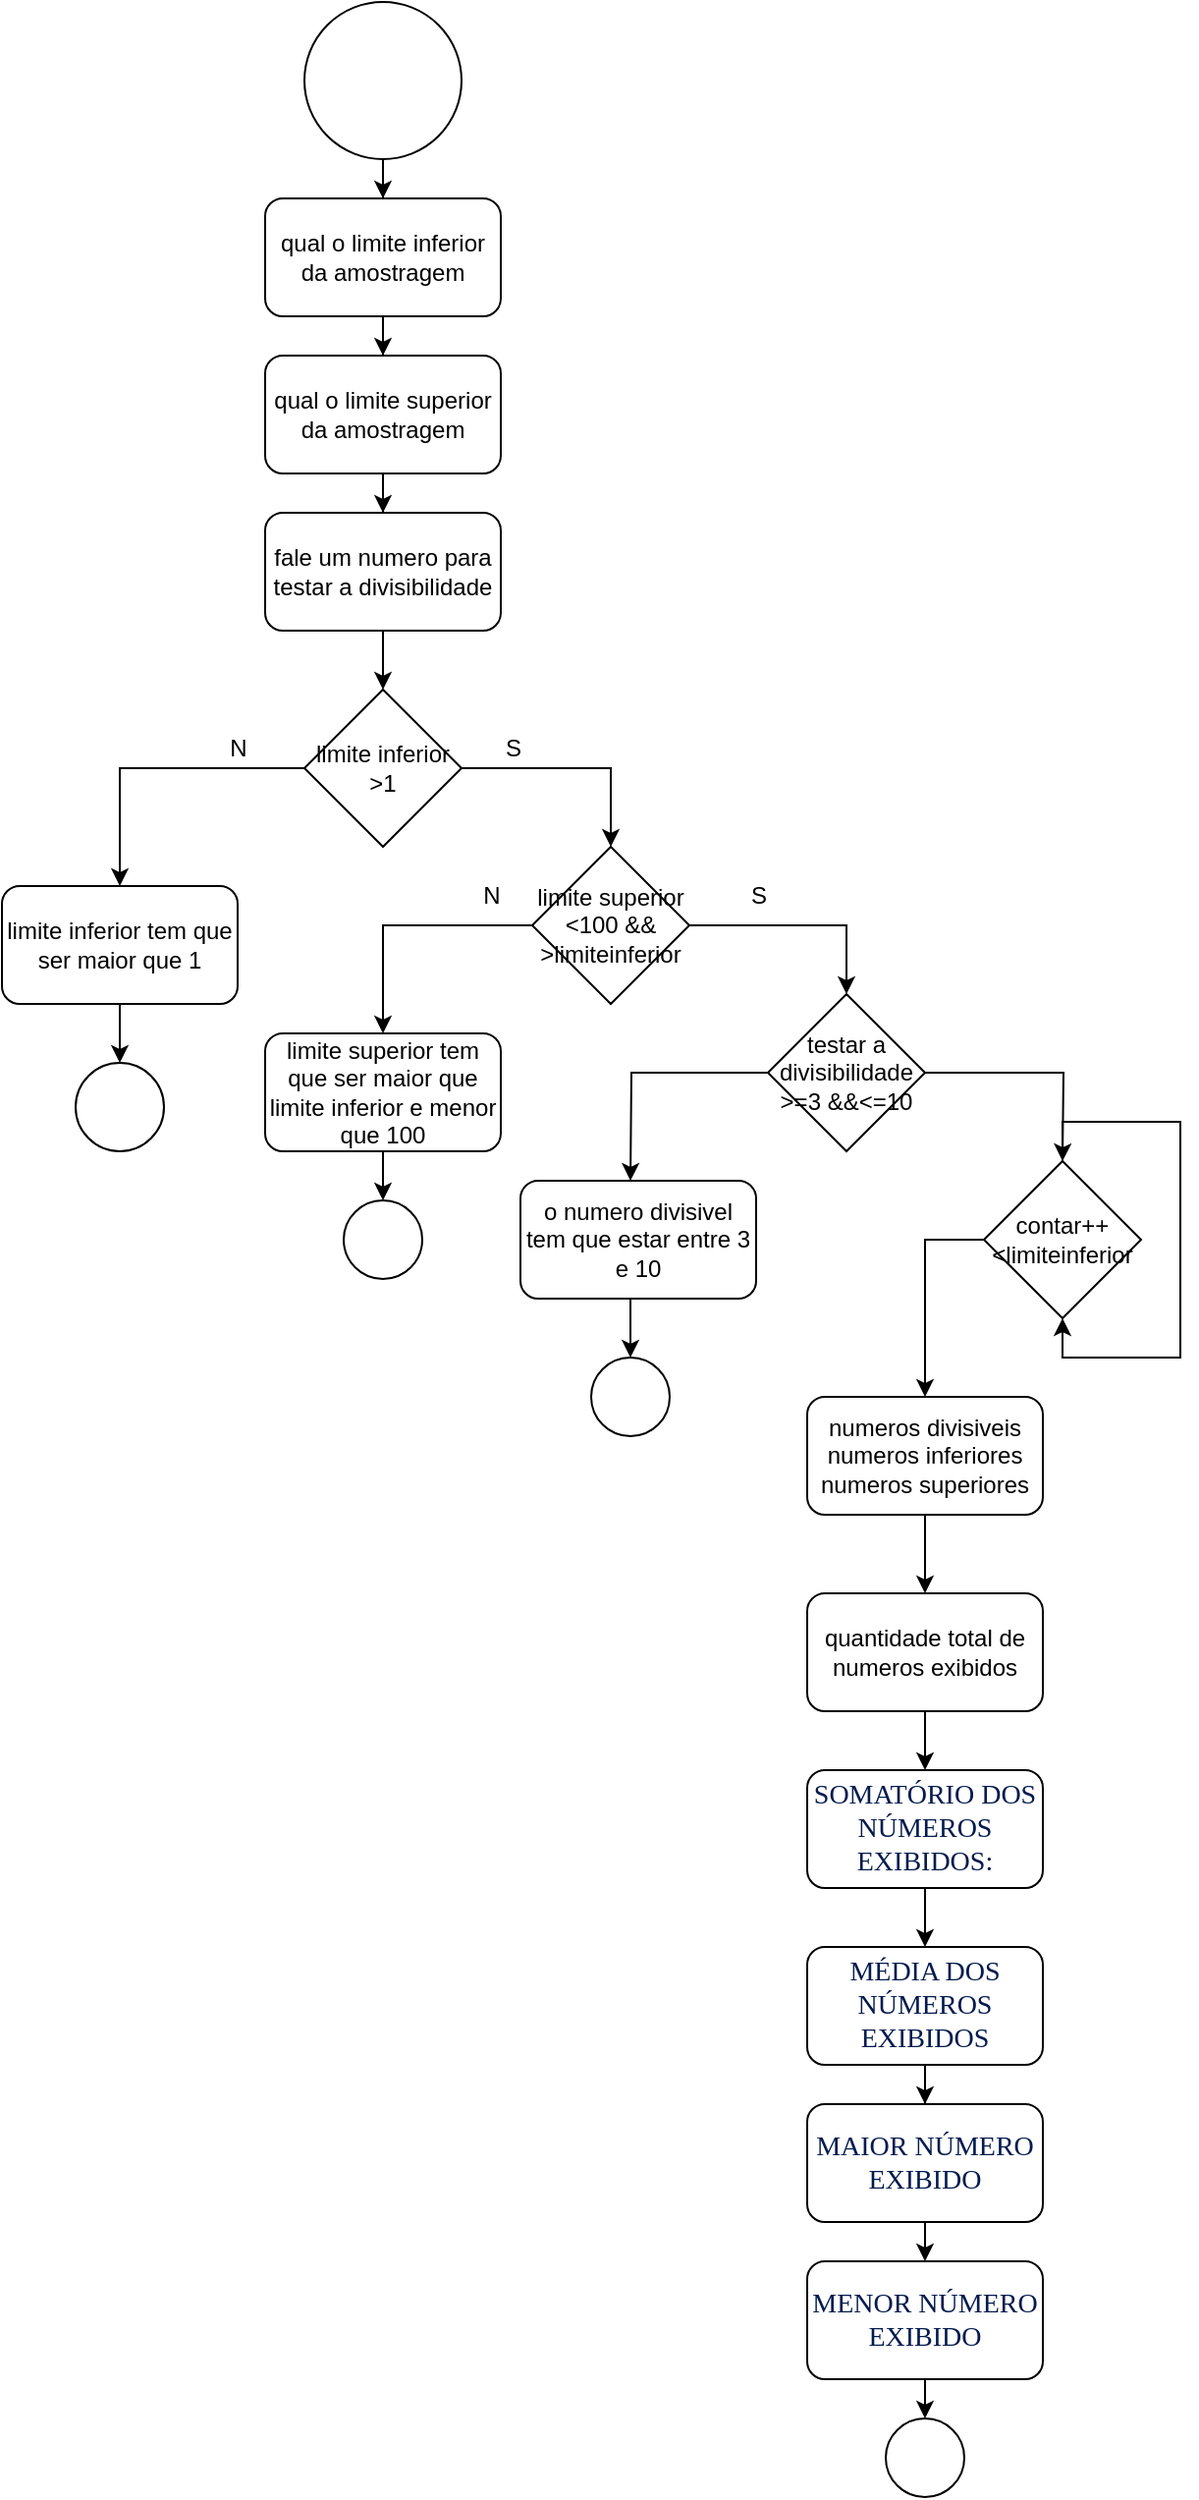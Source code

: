 <mxfile version="20.3.3" type="device"><diagram id="b2rMfvhFf4K63jDs-rVc" name="Página-1"><mxGraphModel dx="868" dy="442" grid="1" gridSize="10" guides="1" tooltips="1" connect="1" arrows="1" fold="1" page="1" pageScale="1" pageWidth="827" pageHeight="1169" math="0" shadow="0"><root><mxCell id="0"/><mxCell id="1" parent="0"/><mxCell id="wtmROhQrgDcOOzrs73_f-5" style="edgeStyle=orthogonalEdgeStyle;rounded=0;orthogonalLoop=1;jettySize=auto;html=1;entryX=0.5;entryY=0;entryDx=0;entryDy=0;" edge="1" parent="1" source="wtmROhQrgDcOOzrs73_f-1" target="wtmROhQrgDcOOzrs73_f-2"><mxGeometry relative="1" as="geometry"/></mxCell><mxCell id="wtmROhQrgDcOOzrs73_f-1" value="" style="ellipse;whiteSpace=wrap;html=1;aspect=fixed;" vertex="1" parent="1"><mxGeometry x="374" y="10" width="80" height="80" as="geometry"/></mxCell><mxCell id="wtmROhQrgDcOOzrs73_f-6" style="edgeStyle=orthogonalEdgeStyle;rounded=0;orthogonalLoop=1;jettySize=auto;html=1;" edge="1" parent="1" source="wtmROhQrgDcOOzrs73_f-2" target="wtmROhQrgDcOOzrs73_f-3"><mxGeometry relative="1" as="geometry"/></mxCell><mxCell id="wtmROhQrgDcOOzrs73_f-2" value="qual o limite inferior da amostragem" style="rounded=1;whiteSpace=wrap;html=1;" vertex="1" parent="1"><mxGeometry x="354" y="110" width="120" height="60" as="geometry"/></mxCell><mxCell id="wtmROhQrgDcOOzrs73_f-7" style="edgeStyle=orthogonalEdgeStyle;rounded=0;orthogonalLoop=1;jettySize=auto;html=1;" edge="1" parent="1" source="wtmROhQrgDcOOzrs73_f-3" target="wtmROhQrgDcOOzrs73_f-4"><mxGeometry relative="1" as="geometry"/></mxCell><mxCell id="wtmROhQrgDcOOzrs73_f-3" value="qual o limite superior da amostragem" style="rounded=1;whiteSpace=wrap;html=1;" vertex="1" parent="1"><mxGeometry x="354" y="190" width="120" height="60" as="geometry"/></mxCell><mxCell id="wtmROhQrgDcOOzrs73_f-9" style="edgeStyle=orthogonalEdgeStyle;rounded=0;orthogonalLoop=1;jettySize=auto;html=1;exitX=0.5;exitY=1;exitDx=0;exitDy=0;entryX=0.5;entryY=0;entryDx=0;entryDy=0;" edge="1" parent="1" source="wtmROhQrgDcOOzrs73_f-4" target="wtmROhQrgDcOOzrs73_f-8"><mxGeometry relative="1" as="geometry"/></mxCell><mxCell id="wtmROhQrgDcOOzrs73_f-4" value="fale um numero para testar a divisibilidade" style="rounded=1;whiteSpace=wrap;html=1;" vertex="1" parent="1"><mxGeometry x="354" y="270" width="120" height="60" as="geometry"/></mxCell><mxCell id="wtmROhQrgDcOOzrs73_f-11" style="edgeStyle=orthogonalEdgeStyle;rounded=0;orthogonalLoop=1;jettySize=auto;html=1;" edge="1" parent="1" source="wtmROhQrgDcOOzrs73_f-8" target="wtmROhQrgDcOOzrs73_f-10"><mxGeometry relative="1" as="geometry"/></mxCell><mxCell id="wtmROhQrgDcOOzrs73_f-16" style="edgeStyle=orthogonalEdgeStyle;rounded=0;orthogonalLoop=1;jettySize=auto;html=1;exitX=1;exitY=0.5;exitDx=0;exitDy=0;entryX=0.5;entryY=0;entryDx=0;entryDy=0;" edge="1" parent="1" source="wtmROhQrgDcOOzrs73_f-8" target="wtmROhQrgDcOOzrs73_f-15"><mxGeometry relative="1" as="geometry"/></mxCell><mxCell id="wtmROhQrgDcOOzrs73_f-8" value="limite inferior&lt;br&gt;&amp;gt;1" style="rhombus;whiteSpace=wrap;html=1;" vertex="1" parent="1"><mxGeometry x="374" y="360" width="80" height="80" as="geometry"/></mxCell><mxCell id="wtmROhQrgDcOOzrs73_f-14" style="edgeStyle=orthogonalEdgeStyle;rounded=0;orthogonalLoop=1;jettySize=auto;html=1;exitX=0.5;exitY=1;exitDx=0;exitDy=0;" edge="1" parent="1" source="wtmROhQrgDcOOzrs73_f-10" target="wtmROhQrgDcOOzrs73_f-13"><mxGeometry relative="1" as="geometry"/></mxCell><mxCell id="wtmROhQrgDcOOzrs73_f-10" value="limite inferior tem que ser maior que 1" style="rounded=1;whiteSpace=wrap;html=1;" vertex="1" parent="1"><mxGeometry x="220" y="460" width="120" height="60" as="geometry"/></mxCell><mxCell id="wtmROhQrgDcOOzrs73_f-12" value="N" style="text;html=1;align=center;verticalAlign=middle;resizable=0;points=[];autosize=1;strokeColor=none;fillColor=none;" vertex="1" parent="1"><mxGeometry x="325" y="375" width="30" height="30" as="geometry"/></mxCell><mxCell id="wtmROhQrgDcOOzrs73_f-13" value="" style="ellipse;whiteSpace=wrap;html=1;aspect=fixed;" vertex="1" parent="1"><mxGeometry x="257.5" y="550" width="45" height="45" as="geometry"/></mxCell><mxCell id="wtmROhQrgDcOOzrs73_f-18" style="edgeStyle=orthogonalEdgeStyle;rounded=0;orthogonalLoop=1;jettySize=auto;html=1;entryX=0.5;entryY=0;entryDx=0;entryDy=0;" edge="1" parent="1" source="wtmROhQrgDcOOzrs73_f-15" target="wtmROhQrgDcOOzrs73_f-17"><mxGeometry relative="1" as="geometry"><mxPoint x="430" y="480" as="targetPoint"/></mxGeometry></mxCell><mxCell id="wtmROhQrgDcOOzrs73_f-24" style="edgeStyle=orthogonalEdgeStyle;rounded=0;orthogonalLoop=1;jettySize=auto;html=1;exitX=1;exitY=0.5;exitDx=0;exitDy=0;entryX=0.5;entryY=0;entryDx=0;entryDy=0;" edge="1" parent="1" source="wtmROhQrgDcOOzrs73_f-15" target="wtmROhQrgDcOOzrs73_f-23"><mxGeometry relative="1" as="geometry"/></mxCell><mxCell id="wtmROhQrgDcOOzrs73_f-15" value="limite superior&lt;br&gt;&amp;lt;100 &amp;amp;&amp;amp; &amp;gt;limiteinferior" style="rhombus;whiteSpace=wrap;html=1;" vertex="1" parent="1"><mxGeometry x="490" y="440" width="80" height="80" as="geometry"/></mxCell><mxCell id="wtmROhQrgDcOOzrs73_f-20" style="edgeStyle=orthogonalEdgeStyle;rounded=0;orthogonalLoop=1;jettySize=auto;html=1;exitX=0.5;exitY=1;exitDx=0;exitDy=0;entryX=0.5;entryY=0;entryDx=0;entryDy=0;" edge="1" parent="1" source="wtmROhQrgDcOOzrs73_f-17" target="wtmROhQrgDcOOzrs73_f-19"><mxGeometry relative="1" as="geometry"/></mxCell><mxCell id="wtmROhQrgDcOOzrs73_f-17" value="limite superior tem que ser maior que limite inferior e menor que 100" style="rounded=1;whiteSpace=wrap;html=1;" vertex="1" parent="1"><mxGeometry x="354" y="535" width="120" height="60" as="geometry"/></mxCell><mxCell id="wtmROhQrgDcOOzrs73_f-19" value="" style="ellipse;whiteSpace=wrap;html=1;aspect=fixed;" vertex="1" parent="1"><mxGeometry x="394" y="620" width="40" height="40" as="geometry"/></mxCell><mxCell id="wtmROhQrgDcOOzrs73_f-21" value="N" style="text;html=1;align=center;verticalAlign=middle;resizable=0;points=[];autosize=1;strokeColor=none;fillColor=none;" vertex="1" parent="1"><mxGeometry x="454" y="450" width="30" height="30" as="geometry"/></mxCell><mxCell id="wtmROhQrgDcOOzrs73_f-22" value="S" style="text;html=1;align=center;verticalAlign=middle;resizable=0;points=[];autosize=1;strokeColor=none;fillColor=none;" vertex="1" parent="1"><mxGeometry x="465" y="375" width="30" height="30" as="geometry"/></mxCell><mxCell id="wtmROhQrgDcOOzrs73_f-27" style="edgeStyle=orthogonalEdgeStyle;rounded=0;orthogonalLoop=1;jettySize=auto;html=1;" edge="1" parent="1" source="wtmROhQrgDcOOzrs73_f-23"><mxGeometry relative="1" as="geometry"><mxPoint x="540" y="610" as="targetPoint"/></mxGeometry></mxCell><mxCell id="wtmROhQrgDcOOzrs73_f-31" style="edgeStyle=orthogonalEdgeStyle;rounded=0;orthogonalLoop=1;jettySize=auto;html=1;" edge="1" parent="1" source="wtmROhQrgDcOOzrs73_f-23"><mxGeometry relative="1" as="geometry"><mxPoint x="760" y="600" as="targetPoint"/></mxGeometry></mxCell><mxCell id="wtmROhQrgDcOOzrs73_f-23" value="testar a divisibilidade&lt;br&gt;&amp;gt;=3 &amp;amp;&amp;amp;&amp;lt;=10" style="rhombus;whiteSpace=wrap;html=1;" vertex="1" parent="1"><mxGeometry x="610" y="515" width="80" height="80" as="geometry"/></mxCell><mxCell id="wtmROhQrgDcOOzrs73_f-25" value="S" style="text;html=1;align=center;verticalAlign=middle;resizable=0;points=[];autosize=1;strokeColor=none;fillColor=none;" vertex="1" parent="1"><mxGeometry x="590" y="450" width="30" height="30" as="geometry"/></mxCell><mxCell id="wtmROhQrgDcOOzrs73_f-29" style="edgeStyle=orthogonalEdgeStyle;rounded=0;orthogonalLoop=1;jettySize=auto;html=1;exitX=0.5;exitY=1;exitDx=0;exitDy=0;entryX=0.5;entryY=0;entryDx=0;entryDy=0;" edge="1" parent="1" source="wtmROhQrgDcOOzrs73_f-26" target="wtmROhQrgDcOOzrs73_f-28"><mxGeometry relative="1" as="geometry"/></mxCell><mxCell id="wtmROhQrgDcOOzrs73_f-26" value="o numero divisivel tem que estar entre 3 e 10" style="rounded=1;whiteSpace=wrap;html=1;" vertex="1" parent="1"><mxGeometry x="484" y="610" width="120" height="60" as="geometry"/></mxCell><mxCell id="wtmROhQrgDcOOzrs73_f-28" value="" style="ellipse;whiteSpace=wrap;html=1;aspect=fixed;" vertex="1" parent="1"><mxGeometry x="520" y="700" width="40" height="40" as="geometry"/></mxCell><mxCell id="wtmROhQrgDcOOzrs73_f-47" style="edgeStyle=orthogonalEdgeStyle;rounded=0;orthogonalLoop=1;jettySize=auto;html=1;exitX=0;exitY=0.5;exitDx=0;exitDy=0;entryX=0.5;entryY=0;entryDx=0;entryDy=0;" edge="1" parent="1" source="wtmROhQrgDcOOzrs73_f-30" target="wtmROhQrgDcOOzrs73_f-32"><mxGeometry relative="1" as="geometry"/></mxCell><mxCell id="wtmROhQrgDcOOzrs73_f-30" value="contar++&lt;br&gt;&amp;lt;limiteinferior" style="rhombus;whiteSpace=wrap;html=1;" vertex="1" parent="1"><mxGeometry x="720" y="600" width="80" height="80" as="geometry"/></mxCell><mxCell id="wtmROhQrgDcOOzrs73_f-48" style="edgeStyle=orthogonalEdgeStyle;rounded=0;orthogonalLoop=1;jettySize=auto;html=1;exitX=0.5;exitY=1;exitDx=0;exitDy=0;entryX=0.5;entryY=0;entryDx=0;entryDy=0;" edge="1" parent="1" source="wtmROhQrgDcOOzrs73_f-32" target="wtmROhQrgDcOOzrs73_f-35"><mxGeometry relative="1" as="geometry"/></mxCell><mxCell id="wtmROhQrgDcOOzrs73_f-32" value="numeros divisiveis&lt;br&gt;numeros inferiores&lt;br&gt;numeros superiores" style="rounded=1;whiteSpace=wrap;html=1;" vertex="1" parent="1"><mxGeometry x="630" y="720" width="120" height="60" as="geometry"/></mxCell><mxCell id="wtmROhQrgDcOOzrs73_f-40" style="edgeStyle=orthogonalEdgeStyle;rounded=0;orthogonalLoop=1;jettySize=auto;html=1;exitX=0.5;exitY=1;exitDx=0;exitDy=0;entryX=0.5;entryY=0;entryDx=0;entryDy=0;" edge="1" parent="1" source="wtmROhQrgDcOOzrs73_f-35" target="wtmROhQrgDcOOzrs73_f-38"><mxGeometry relative="1" as="geometry"/></mxCell><mxCell id="wtmROhQrgDcOOzrs73_f-35" value="quantidade total de numeros exibidos" style="rounded=1;whiteSpace=wrap;html=1;" vertex="1" parent="1"><mxGeometry x="630" y="820" width="120" height="60" as="geometry"/></mxCell><mxCell id="wtmROhQrgDcOOzrs73_f-43" style="edgeStyle=orthogonalEdgeStyle;rounded=0;orthogonalLoop=1;jettySize=auto;html=1;exitX=0.5;exitY=1;exitDx=0;exitDy=0;entryX=0.5;entryY=0;entryDx=0;entryDy=0;" edge="1" parent="1" source="wtmROhQrgDcOOzrs73_f-36" target="wtmROhQrgDcOOzrs73_f-39"><mxGeometry relative="1" as="geometry"/></mxCell><mxCell id="wtmROhQrgDcOOzrs73_f-36" value="&lt;span style=&quot;color: rgb(3, 27, 78); font-family: &amp;quot;Exo 2&amp;quot;, Barlow; font-size: 14px; text-align: left; background-color: rgb(255, 255, 255);&quot;&gt;MAIOR NÚMERO EXIBIDO&lt;/span&gt;" style="rounded=1;whiteSpace=wrap;html=1;" vertex="1" parent="1"><mxGeometry x="630" y="1080" width="120" height="60" as="geometry"/></mxCell><mxCell id="wtmROhQrgDcOOzrs73_f-42" style="edgeStyle=orthogonalEdgeStyle;rounded=0;orthogonalLoop=1;jettySize=auto;html=1;exitX=0.5;exitY=1;exitDx=0;exitDy=0;" edge="1" parent="1" source="wtmROhQrgDcOOzrs73_f-37" target="wtmROhQrgDcOOzrs73_f-36"><mxGeometry relative="1" as="geometry"/></mxCell><mxCell id="wtmROhQrgDcOOzrs73_f-37" value="&lt;span style=&quot;color: rgb(3, 27, 78); font-family: &amp;quot;Exo 2&amp;quot;, Barlow; font-size: 14px; text-align: left; background-color: rgb(255, 255, 255);&quot;&gt;MÉDIA DOS NÚMEROS EXIBIDOS&lt;/span&gt;" style="rounded=1;whiteSpace=wrap;html=1;" vertex="1" parent="1"><mxGeometry x="630" y="1000" width="120" height="60" as="geometry"/></mxCell><mxCell id="wtmROhQrgDcOOzrs73_f-41" style="edgeStyle=orthogonalEdgeStyle;rounded=0;orthogonalLoop=1;jettySize=auto;html=1;exitX=0.5;exitY=1;exitDx=0;exitDy=0;entryX=0.5;entryY=0;entryDx=0;entryDy=0;" edge="1" parent="1" source="wtmROhQrgDcOOzrs73_f-38" target="wtmROhQrgDcOOzrs73_f-37"><mxGeometry relative="1" as="geometry"/></mxCell><mxCell id="wtmROhQrgDcOOzrs73_f-38" value="&lt;span style=&quot;color: rgb(3, 27, 78); font-family: &amp;quot;Exo 2&amp;quot;, Barlow; font-size: 14px; text-align: left; background-color: rgb(255, 255, 255);&quot;&gt;SOMATÓRIO DOS NÚMEROS EXIBIDOS:&lt;/span&gt;" style="rounded=1;whiteSpace=wrap;html=1;" vertex="1" parent="1"><mxGeometry x="630" y="910" width="120" height="60" as="geometry"/></mxCell><mxCell id="wtmROhQrgDcOOzrs73_f-45" style="edgeStyle=orthogonalEdgeStyle;rounded=0;orthogonalLoop=1;jettySize=auto;html=1;exitX=0.5;exitY=1;exitDx=0;exitDy=0;entryX=0.5;entryY=0;entryDx=0;entryDy=0;" edge="1" parent="1" source="wtmROhQrgDcOOzrs73_f-39" target="wtmROhQrgDcOOzrs73_f-44"><mxGeometry relative="1" as="geometry"/></mxCell><mxCell id="wtmROhQrgDcOOzrs73_f-39" value="&lt;span style=&quot;color: rgb(3, 27, 78); font-family: &amp;quot;Exo 2&amp;quot;, Barlow; font-size: 14px; text-align: left; background-color: rgb(255, 255, 255);&quot;&gt;MENOR NÚMERO EXIBIDO&lt;/span&gt;" style="rounded=1;whiteSpace=wrap;html=1;" vertex="1" parent="1"><mxGeometry x="630" y="1160" width="120" height="60" as="geometry"/></mxCell><mxCell id="wtmROhQrgDcOOzrs73_f-44" value="" style="ellipse;whiteSpace=wrap;html=1;aspect=fixed;" vertex="1" parent="1"><mxGeometry x="670" y="1240" width="40" height="40" as="geometry"/></mxCell><mxCell id="wtmROhQrgDcOOzrs73_f-46" style="edgeStyle=orthogonalEdgeStyle;rounded=0;orthogonalLoop=1;jettySize=auto;html=1;entryX=0.5;entryY=1;entryDx=0;entryDy=0;" edge="1" parent="1" source="wtmROhQrgDcOOzrs73_f-30" target="wtmROhQrgDcOOzrs73_f-30"><mxGeometry relative="1" as="geometry"/></mxCell></root></mxGraphModel></diagram></mxfile>